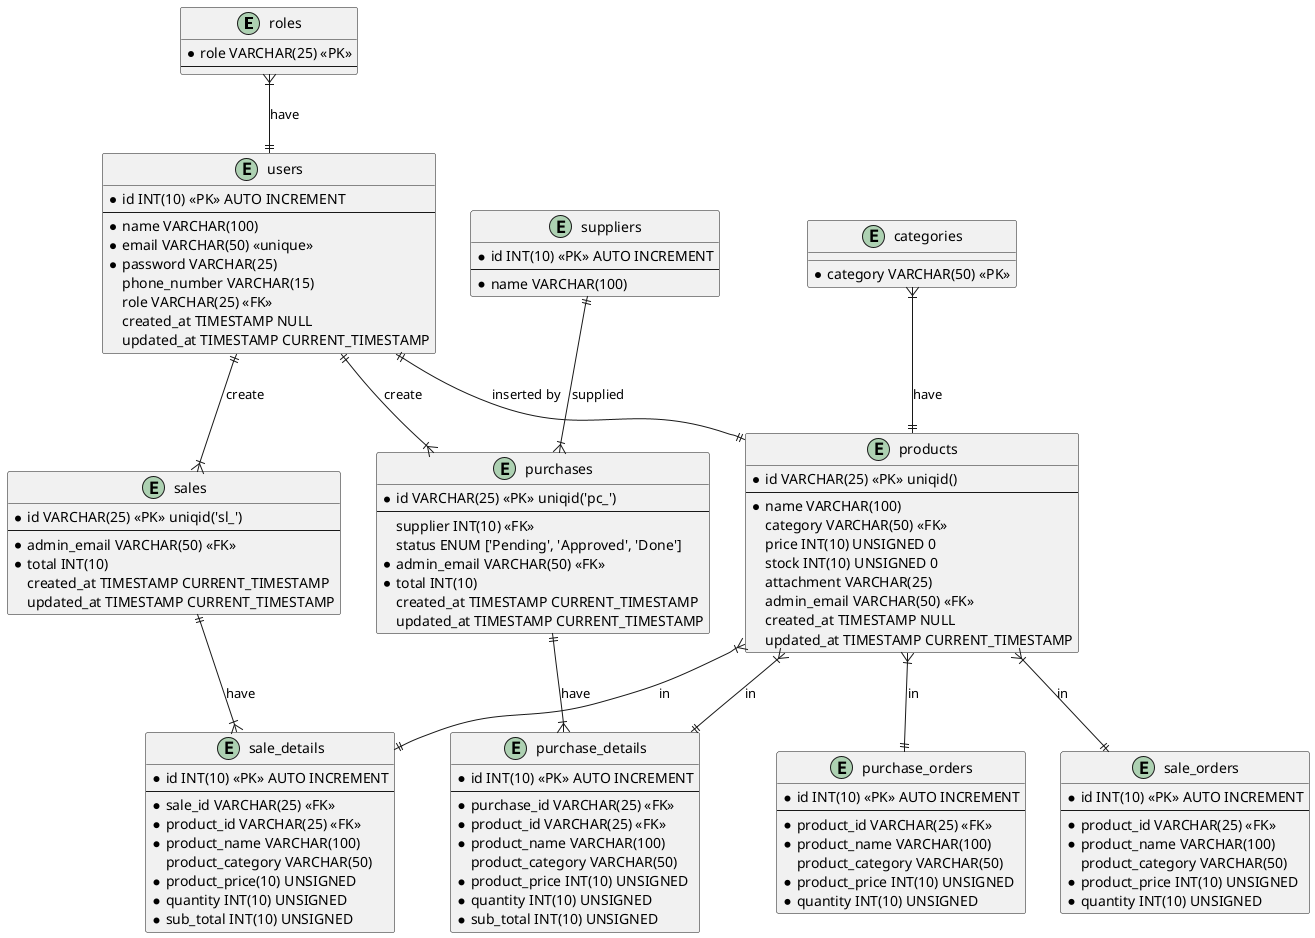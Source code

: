 @startuml product inventory

    entity roles {
        * role VARCHAR(25) <<PK>>
        --
    }

    entity users {
        * id INT(10) <<PK>> AUTO INCREMENT
        --
        * name VARCHAR(100)
        * email VARCHAR(50) <<unique>>
        * password VARCHAR(25)
          phone_number VARCHAR(15)
          role VARCHAR(25) <<FK>>
          created_at TIMESTAMP NULL
          updated_at TIMESTAMP CURRENT_TIMESTAMP
    }

    entity categories {
        * category VARCHAR(50) <<PK>>
    }

    entity products {
        * id VARCHAR(25) <<PK>> uniqid()
        --
        * name VARCHAR(100)
          category VARCHAR(50) <<FK>>
          price INT(10) UNSIGNED 0
          stock INT(10) UNSIGNED 0
          attachment VARCHAR(25) 
          admin_email VARCHAR(50) <<FK>>
          created_at TIMESTAMP NULL
          updated_at TIMESTAMP CURRENT_TIMESTAMP
    }

    entity suppliers {
        * id INT(10) <<PK>> AUTO INCREMENT
        --
        * name VARCHAR(100)
    }

    entity purchases {
        * id VARCHAR(25) <<PK>> uniqid('pc_')
        --
          supplier INT(10) <<FK>>
          status ENUM ['Pending', 'Approved', 'Done']
        * admin_email VARCHAR(50) <<FK>>
        * total INT(10)
          created_at TIMESTAMP CURRENT_TIMESTAMP
          updated_at TIMESTAMP CURRENT_TIMESTAMP
    }

    entity purchase_details {
        * id INT(10) <<PK>> AUTO INCREMENT
        --
        * purchase_id VARCHAR(25) <<FK>>
        * product_id VARCHAR(25) <<FK>>
        * product_name VARCHAR(100)
          product_category VARCHAR(50)
        * product_price INT(10) UNSIGNED
        * quantity INT(10) UNSIGNED
        * sub_total INT(10) UNSIGNED
    }

    entity purchase_orders {
        * id INT(10) <<PK>> AUTO INCREMENT
        --
        * product_id VARCHAR(25) <<FK>>
        * product_name VARCHAR(100)
          product_category VARCHAR(50)
        * product_price INT(10) UNSIGNED
        * quantity INT(10) UNSIGNED
    }

    ' entity customers {
    '     * id INT(10) <<PK>> AUTO INCREMENT
    '     --
    '     * name VARCHAR(256)
    ' }

    entity sales {
        * id VARCHAR(25) <<PK>> uniqid('sl_')
        --
        * admin_email VARCHAR(50) <<FK>>
        * total INT(10)
          created_at TIMESTAMP CURRENT_TIMESTAMP
          updated_at TIMESTAMP CURRENT_TIMESTAMP          
    }

    entity sale_details {
        * id INT(10) <<PK>> AUTO INCREMENT
        --
        * sale_id VARCHAR(25) <<FK>>
        * product_id VARCHAR(25) <<FK>>
        * product_name VARCHAR(100) 
          product_category VARCHAR(50)
        * product_price(10) UNSIGNED
        * quantity INT(10) UNSIGNED
        * sub_total INT(10) UNSIGNED
    }

    entity sale_orders {
        * id INT(10) <<PK>> AUTO INCREMENT
        --
        * product_id VARCHAR(25) <<FK>>
        * product_name VARCHAR(100)
          product_category VARCHAR(50)
        * product_price INT(10) UNSIGNED
        * quantity INT(10) UNSIGNED
    }

   roles }|--|| users : have
   categories }|--|| products : have
   users ||--|| products : inserted by
   suppliers ||--|{ purchases : supplied
   purchases ||--|{ purchase_details : have
   users ||--|{ purchases : create
   products }|--|| purchase_details : in
   products }|--|| purchase_orders : in
   products }|--|| sale_details : in
   sales ||--|{ sale_details : have
   users ||--|{ sales : create
   products }|--|| sale_orders : in

@enduml